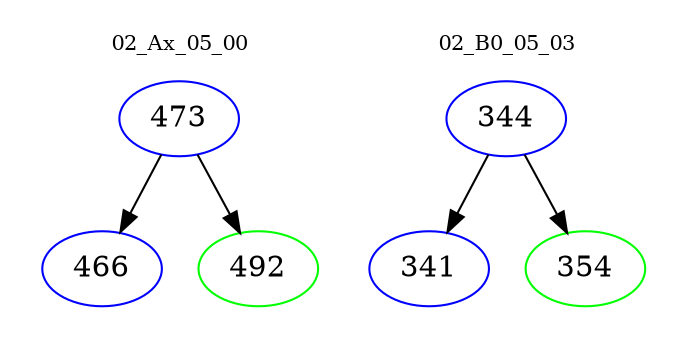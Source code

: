 digraph{
subgraph cluster_0 {
color = white
label = "02_Ax_05_00";
fontsize=10;
T0_473 [label="473", color="blue"]
T0_473 -> T0_466 [color="black"]
T0_466 [label="466", color="blue"]
T0_473 -> T0_492 [color="black"]
T0_492 [label="492", color="green"]
}
subgraph cluster_1 {
color = white
label = "02_B0_05_03";
fontsize=10;
T1_344 [label="344", color="blue"]
T1_344 -> T1_341 [color="black"]
T1_341 [label="341", color="blue"]
T1_344 -> T1_354 [color="black"]
T1_354 [label="354", color="green"]
}
}
